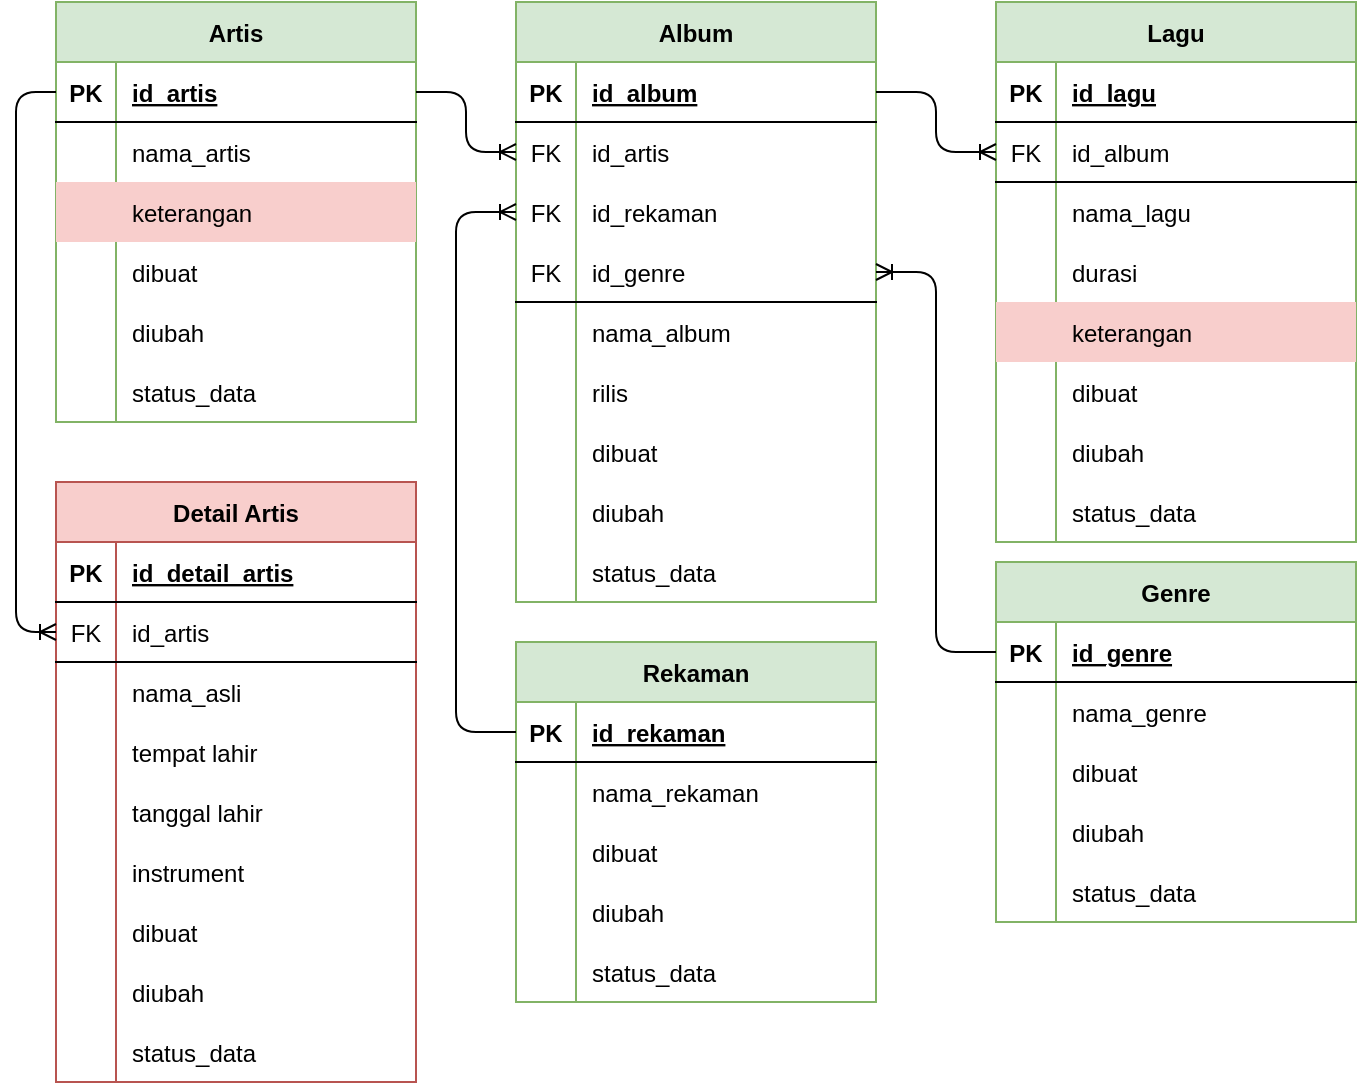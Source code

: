 <mxfile version="13.9.9" type="device"><diagram id="CPAGPZFk7XBkMc0VucuE" name="Page-1"><mxGraphModel dx="1108" dy="520" grid="1" gridSize="10" guides="1" tooltips="1" connect="1" arrows="1" fold="1" page="1" pageScale="1" pageWidth="850" pageHeight="1100" math="0" shadow="0"><root><mxCell id="0"/><mxCell id="1" parent="0"/><mxCell id="L3A6aTggCUchq2QcQcPD-1" value="Album" style="shape=table;startSize=30;container=1;collapsible=1;childLayout=tableLayout;fixedRows=1;rowLines=0;fontStyle=1;align=center;resizeLast=1;fillColor=#d5e8d4;strokeColor=#82b366;" parent="1" vertex="1"><mxGeometry x="290" y="40" width="180" height="300" as="geometry"/></mxCell><mxCell id="L3A6aTggCUchq2QcQcPD-2" value="" style="shape=partialRectangle;collapsible=0;dropTarget=0;pointerEvents=0;fillColor=none;top=0;left=0;bottom=1;right=0;points=[[0,0.5],[1,0.5]];portConstraint=eastwest;" parent="L3A6aTggCUchq2QcQcPD-1" vertex="1"><mxGeometry y="30" width="180" height="30" as="geometry"/></mxCell><mxCell id="L3A6aTggCUchq2QcQcPD-3" value="PK" style="shape=partialRectangle;connectable=0;fillColor=none;top=0;left=0;bottom=0;right=0;fontStyle=1;overflow=hidden;" parent="L3A6aTggCUchq2QcQcPD-2" vertex="1"><mxGeometry width="30" height="30" as="geometry"/></mxCell><mxCell id="L3A6aTggCUchq2QcQcPD-4" value="id_album" style="shape=partialRectangle;connectable=0;fillColor=none;top=0;left=0;bottom=0;right=0;align=left;spacingLeft=6;fontStyle=5;overflow=hidden;" parent="L3A6aTggCUchq2QcQcPD-2" vertex="1"><mxGeometry x="30" width="150" height="30" as="geometry"/></mxCell><mxCell id="L3A6aTggCUchq2QcQcPD-121" value="" style="shape=partialRectangle;collapsible=0;dropTarget=0;pointerEvents=0;fillColor=none;top=0;left=0;bottom=0;right=0;points=[[0,0.5],[1,0.5]];portConstraint=eastwest;" parent="L3A6aTggCUchq2QcQcPD-1" vertex="1"><mxGeometry y="60" width="180" height="30" as="geometry"/></mxCell><mxCell id="L3A6aTggCUchq2QcQcPD-122" value="FK" style="shape=partialRectangle;connectable=0;fillColor=none;top=0;left=0;bottom=0;right=0;fontStyle=0;overflow=hidden;" parent="L3A6aTggCUchq2QcQcPD-121" vertex="1"><mxGeometry width="30" height="30" as="geometry"/></mxCell><mxCell id="L3A6aTggCUchq2QcQcPD-123" value="id_artis" style="shape=partialRectangle;connectable=0;fillColor=none;top=0;left=0;bottom=0;right=0;align=left;spacingLeft=6;fontStyle=0;overflow=hidden;" parent="L3A6aTggCUchq2QcQcPD-121" vertex="1"><mxGeometry x="30" width="150" height="30" as="geometry"/></mxCell><mxCell id="L3A6aTggCUchq2QcQcPD-134" value="" style="shape=partialRectangle;collapsible=0;dropTarget=0;pointerEvents=0;fillColor=none;top=0;left=0;bottom=0;right=0;points=[[0,0.5],[1,0.5]];portConstraint=eastwest;" parent="L3A6aTggCUchq2QcQcPD-1" vertex="1"><mxGeometry y="90" width="180" height="30" as="geometry"/></mxCell><mxCell id="L3A6aTggCUchq2QcQcPD-135" value="FK" style="shape=partialRectangle;connectable=0;fillColor=none;top=0;left=0;bottom=0;right=0;fontStyle=0;overflow=hidden;" parent="L3A6aTggCUchq2QcQcPD-134" vertex="1"><mxGeometry width="30" height="30" as="geometry"/></mxCell><mxCell id="L3A6aTggCUchq2QcQcPD-136" value="id_rekaman" style="shape=partialRectangle;connectable=0;fillColor=none;top=0;left=0;bottom=0;right=0;align=left;spacingLeft=6;fontStyle=0;overflow=hidden;" parent="L3A6aTggCUchq2QcQcPD-134" vertex="1"><mxGeometry x="30" width="150" height="30" as="geometry"/></mxCell><mxCell id="L3A6aTggCUchq2QcQcPD-131" value="" style="shape=partialRectangle;collapsible=0;dropTarget=0;pointerEvents=0;fillColor=none;top=0;left=0;bottom=0;right=0;points=[[0,0.5],[1,0.5]];portConstraint=eastwest;" parent="L3A6aTggCUchq2QcQcPD-1" vertex="1"><mxGeometry y="120" width="180" height="30" as="geometry"/></mxCell><mxCell id="L3A6aTggCUchq2QcQcPD-132" value="FK" style="shape=partialRectangle;connectable=0;fillColor=none;top=0;left=0;bottom=1;right=0;fontStyle=0;overflow=hidden;" parent="L3A6aTggCUchq2QcQcPD-131" vertex="1"><mxGeometry width="30" height="30" as="geometry"/></mxCell><mxCell id="L3A6aTggCUchq2QcQcPD-133" value="id_genre" style="shape=partialRectangle;connectable=0;fillColor=none;top=0;left=0;bottom=1;right=0;align=left;spacingLeft=6;fontStyle=0;overflow=hidden;" parent="L3A6aTggCUchq2QcQcPD-131" vertex="1"><mxGeometry x="30" width="150" height="30" as="geometry"/></mxCell><mxCell id="L3A6aTggCUchq2QcQcPD-5" value="" style="shape=partialRectangle;collapsible=0;dropTarget=0;pointerEvents=0;fillColor=none;top=0;left=0;bottom=0;right=0;points=[[0,0.5],[1,0.5]];portConstraint=eastwest;" parent="L3A6aTggCUchq2QcQcPD-1" vertex="1"><mxGeometry y="150" width="180" height="30" as="geometry"/></mxCell><mxCell id="L3A6aTggCUchq2QcQcPD-6" value="" style="shape=partialRectangle;connectable=0;fillColor=none;top=0;left=0;bottom=0;right=0;editable=1;overflow=hidden;" parent="L3A6aTggCUchq2QcQcPD-5" vertex="1"><mxGeometry width="30" height="30" as="geometry"/></mxCell><mxCell id="L3A6aTggCUchq2QcQcPD-7" value="nama_album" style="shape=partialRectangle;connectable=0;fillColor=none;top=0;left=0;bottom=0;right=0;align=left;spacingLeft=6;overflow=hidden;" parent="L3A6aTggCUchq2QcQcPD-5" vertex="1"><mxGeometry x="30" width="150" height="30" as="geometry"/></mxCell><mxCell id="L3A6aTggCUchq2QcQcPD-8" value="" style="shape=partialRectangle;collapsible=0;dropTarget=0;pointerEvents=0;fillColor=none;top=0;left=0;bottom=0;right=0;points=[[0,0.5],[1,0.5]];portConstraint=eastwest;" parent="L3A6aTggCUchq2QcQcPD-1" vertex="1"><mxGeometry y="180" width="180" height="30" as="geometry"/></mxCell><mxCell id="L3A6aTggCUchq2QcQcPD-9" value="" style="shape=partialRectangle;connectable=0;fillColor=none;top=0;left=0;bottom=0;right=0;editable=1;overflow=hidden;" parent="L3A6aTggCUchq2QcQcPD-8" vertex="1"><mxGeometry width="30" height="30" as="geometry"/></mxCell><mxCell id="L3A6aTggCUchq2QcQcPD-10" value="rilis" style="shape=partialRectangle;connectable=0;fillColor=none;top=0;left=0;bottom=0;right=0;align=left;spacingLeft=6;overflow=hidden;" parent="L3A6aTggCUchq2QcQcPD-8" vertex="1"><mxGeometry x="30" width="150" height="30" as="geometry"/></mxCell><mxCell id="L3A6aTggCUchq2QcQcPD-140" value="" style="shape=partialRectangle;collapsible=0;dropTarget=0;pointerEvents=0;fillColor=none;top=0;left=0;bottom=0;right=0;points=[[0,0.5],[1,0.5]];portConstraint=eastwest;" parent="L3A6aTggCUchq2QcQcPD-1" vertex="1"><mxGeometry y="210" width="180" height="30" as="geometry"/></mxCell><mxCell id="L3A6aTggCUchq2QcQcPD-141" value="" style="shape=partialRectangle;connectable=0;fillColor=none;top=0;left=0;bottom=0;right=0;editable=1;overflow=hidden;" parent="L3A6aTggCUchq2QcQcPD-140" vertex="1"><mxGeometry width="30" height="30" as="geometry"/></mxCell><mxCell id="L3A6aTggCUchq2QcQcPD-142" value="dibuat" style="shape=partialRectangle;connectable=0;fillColor=none;top=0;left=0;bottom=0;right=0;align=left;spacingLeft=6;overflow=hidden;" parent="L3A6aTggCUchq2QcQcPD-140" vertex="1"><mxGeometry x="30" width="150" height="30" as="geometry"/></mxCell><mxCell id="L3A6aTggCUchq2QcQcPD-147" value="" style="shape=partialRectangle;collapsible=0;dropTarget=0;pointerEvents=0;fillColor=none;top=0;left=0;bottom=0;right=0;points=[[0,0.5],[1,0.5]];portConstraint=eastwest;" parent="L3A6aTggCUchq2QcQcPD-1" vertex="1"><mxGeometry y="240" width="180" height="30" as="geometry"/></mxCell><mxCell id="L3A6aTggCUchq2QcQcPD-148" value="" style="shape=partialRectangle;connectable=0;fillColor=none;top=0;left=0;bottom=0;right=0;editable=1;overflow=hidden;" parent="L3A6aTggCUchq2QcQcPD-147" vertex="1"><mxGeometry width="30" height="30" as="geometry"/></mxCell><mxCell id="L3A6aTggCUchq2QcQcPD-149" value="diubah" style="shape=partialRectangle;connectable=0;fillColor=none;top=0;left=0;bottom=0;right=0;align=left;spacingLeft=6;overflow=hidden;" parent="L3A6aTggCUchq2QcQcPD-147" vertex="1"><mxGeometry x="30" width="150" height="30" as="geometry"/></mxCell><mxCell id="L3A6aTggCUchq2QcQcPD-11" value="" style="shape=partialRectangle;collapsible=0;dropTarget=0;pointerEvents=0;fillColor=none;top=0;left=0;bottom=0;right=0;points=[[0,0.5],[1,0.5]];portConstraint=eastwest;" parent="L3A6aTggCUchq2QcQcPD-1" vertex="1"><mxGeometry y="270" width="180" height="30" as="geometry"/></mxCell><mxCell id="L3A6aTggCUchq2QcQcPD-12" value="" style="shape=partialRectangle;connectable=0;fillColor=none;top=0;left=0;bottom=0;right=0;editable=1;overflow=hidden;" parent="L3A6aTggCUchq2QcQcPD-11" vertex="1"><mxGeometry width="30" height="30" as="geometry"/></mxCell><mxCell id="L3A6aTggCUchq2QcQcPD-13" value="status_data" style="shape=partialRectangle;connectable=0;fillColor=none;top=0;left=0;bottom=0;right=0;align=left;spacingLeft=6;overflow=hidden;" parent="L3A6aTggCUchq2QcQcPD-11" vertex="1"><mxGeometry x="30" width="150" height="30" as="geometry"/></mxCell><mxCell id="L3A6aTggCUchq2QcQcPD-27" value="Rekaman" style="shape=table;startSize=30;container=1;collapsible=1;childLayout=tableLayout;fixedRows=1;rowLines=0;fontStyle=1;align=center;resizeLast=1;fillColor=#d5e8d4;strokeColor=#82b366;" parent="1" vertex="1"><mxGeometry x="290" y="360" width="180" height="180" as="geometry"/></mxCell><mxCell id="L3A6aTggCUchq2QcQcPD-28" value="" style="shape=partialRectangle;collapsible=0;dropTarget=0;pointerEvents=0;fillColor=none;top=0;left=0;bottom=1;right=0;points=[[0,0.5],[1,0.5]];portConstraint=eastwest;" parent="L3A6aTggCUchq2QcQcPD-27" vertex="1"><mxGeometry y="30" width="180" height="30" as="geometry"/></mxCell><mxCell id="L3A6aTggCUchq2QcQcPD-29" value="PK" style="shape=partialRectangle;connectable=0;fillColor=none;top=0;left=0;bottom=0;right=0;fontStyle=1;overflow=hidden;" parent="L3A6aTggCUchq2QcQcPD-28" vertex="1"><mxGeometry width="30" height="30" as="geometry"/></mxCell><mxCell id="L3A6aTggCUchq2QcQcPD-30" value="id_rekaman" style="shape=partialRectangle;connectable=0;fillColor=none;top=0;left=0;bottom=0;right=0;align=left;spacingLeft=6;fontStyle=5;overflow=hidden;" parent="L3A6aTggCUchq2QcQcPD-28" vertex="1"><mxGeometry x="30" width="150" height="30" as="geometry"/></mxCell><mxCell id="L3A6aTggCUchq2QcQcPD-31" value="" style="shape=partialRectangle;collapsible=0;dropTarget=0;pointerEvents=0;fillColor=none;top=0;left=0;bottom=0;right=0;points=[[0,0.5],[1,0.5]];portConstraint=eastwest;" parent="L3A6aTggCUchq2QcQcPD-27" vertex="1"><mxGeometry y="60" width="180" height="30" as="geometry"/></mxCell><mxCell id="L3A6aTggCUchq2QcQcPD-32" value="" style="shape=partialRectangle;connectable=0;fillColor=none;top=0;left=0;bottom=0;right=0;editable=1;overflow=hidden;" parent="L3A6aTggCUchq2QcQcPD-31" vertex="1"><mxGeometry width="30" height="30" as="geometry"/></mxCell><mxCell id="L3A6aTggCUchq2QcQcPD-33" value="nama_rekaman" style="shape=partialRectangle;connectable=0;fillColor=none;top=0;left=0;bottom=0;right=0;align=left;spacingLeft=6;overflow=hidden;" parent="L3A6aTggCUchq2QcQcPD-31" vertex="1"><mxGeometry x="30" width="150" height="30" as="geometry"/></mxCell><mxCell id="L3A6aTggCUchq2QcQcPD-34" value="" style="shape=partialRectangle;collapsible=0;dropTarget=0;pointerEvents=0;fillColor=none;top=0;left=0;bottom=0;right=0;points=[[0,0.5],[1,0.5]];portConstraint=eastwest;" parent="L3A6aTggCUchq2QcQcPD-27" vertex="1"><mxGeometry y="90" width="180" height="30" as="geometry"/></mxCell><mxCell id="L3A6aTggCUchq2QcQcPD-35" value="" style="shape=partialRectangle;connectable=0;fillColor=none;top=0;left=0;bottom=0;right=0;editable=1;overflow=hidden;" parent="L3A6aTggCUchq2QcQcPD-34" vertex="1"><mxGeometry width="30" height="30" as="geometry"/></mxCell><mxCell id="L3A6aTggCUchq2QcQcPD-36" value="dibuat" style="shape=partialRectangle;connectable=0;fillColor=none;top=0;left=0;bottom=0;right=0;align=left;spacingLeft=6;overflow=hidden;" parent="L3A6aTggCUchq2QcQcPD-34" vertex="1"><mxGeometry x="30" width="150" height="30" as="geometry"/></mxCell><mxCell id="L3A6aTggCUchq2QcQcPD-66" value="" style="shape=partialRectangle;collapsible=0;dropTarget=0;pointerEvents=0;fillColor=none;top=0;left=0;bottom=0;right=0;points=[[0,0.5],[1,0.5]];portConstraint=eastwest;" parent="L3A6aTggCUchq2QcQcPD-27" vertex="1"><mxGeometry y="120" width="180" height="30" as="geometry"/></mxCell><mxCell id="L3A6aTggCUchq2QcQcPD-67" value="" style="shape=partialRectangle;connectable=0;fillColor=none;top=0;left=0;bottom=0;right=0;editable=1;overflow=hidden;" parent="L3A6aTggCUchq2QcQcPD-66" vertex="1"><mxGeometry width="30" height="30" as="geometry"/></mxCell><mxCell id="L3A6aTggCUchq2QcQcPD-68" value="diubah" style="shape=partialRectangle;connectable=0;fillColor=none;top=0;left=0;bottom=0;right=0;align=left;spacingLeft=6;overflow=hidden;" parent="L3A6aTggCUchq2QcQcPD-66" vertex="1"><mxGeometry x="30" width="150" height="30" as="geometry"/></mxCell><mxCell id="L3A6aTggCUchq2QcQcPD-37" value="" style="shape=partialRectangle;collapsible=0;dropTarget=0;pointerEvents=0;fillColor=none;top=0;left=0;bottom=0;right=0;points=[[0,0.5],[1,0.5]];portConstraint=eastwest;" parent="L3A6aTggCUchq2QcQcPD-27" vertex="1"><mxGeometry y="150" width="180" height="30" as="geometry"/></mxCell><mxCell id="L3A6aTggCUchq2QcQcPD-38" value="" style="shape=partialRectangle;connectable=0;fillColor=none;top=0;left=0;bottom=0;right=0;editable=1;overflow=hidden;" parent="L3A6aTggCUchq2QcQcPD-37" vertex="1"><mxGeometry width="30" height="30" as="geometry"/></mxCell><mxCell id="L3A6aTggCUchq2QcQcPD-39" value="status_data" style="shape=partialRectangle;connectable=0;fillColor=none;top=0;left=0;bottom=0;right=0;align=left;spacingLeft=6;overflow=hidden;" parent="L3A6aTggCUchq2QcQcPD-37" vertex="1"><mxGeometry x="30" width="150" height="30" as="geometry"/></mxCell><mxCell id="L3A6aTggCUchq2QcQcPD-69" value="Lagu" style="shape=table;startSize=30;container=1;collapsible=1;childLayout=tableLayout;fixedRows=1;rowLines=0;fontStyle=1;align=center;resizeLast=1;fillColor=#d5e8d4;strokeColor=#82b366;" parent="1" vertex="1"><mxGeometry x="530" y="40" width="180" height="270" as="geometry"/></mxCell><mxCell id="L3A6aTggCUchq2QcQcPD-70" value="" style="shape=partialRectangle;collapsible=0;dropTarget=0;pointerEvents=0;fillColor=none;top=0;left=0;bottom=1;right=0;points=[[0,0.5],[1,0.5]];portConstraint=eastwest;" parent="L3A6aTggCUchq2QcQcPD-69" vertex="1"><mxGeometry y="30" width="180" height="30" as="geometry"/></mxCell><mxCell id="L3A6aTggCUchq2QcQcPD-71" value="PK" style="shape=partialRectangle;connectable=0;fillColor=none;top=0;left=0;bottom=0;right=0;fontStyle=1;overflow=hidden;" parent="L3A6aTggCUchq2QcQcPD-70" vertex="1"><mxGeometry width="30" height="30" as="geometry"/></mxCell><mxCell id="L3A6aTggCUchq2QcQcPD-72" value="id_lagu" style="shape=partialRectangle;connectable=0;fillColor=none;top=0;left=0;bottom=0;right=0;align=left;spacingLeft=6;fontStyle=5;overflow=hidden;" parent="L3A6aTggCUchq2QcQcPD-70" vertex="1"><mxGeometry x="30" width="150" height="30" as="geometry"/></mxCell><mxCell id="L3A6aTggCUchq2QcQcPD-137" value="" style="shape=partialRectangle;collapsible=0;dropTarget=0;pointerEvents=0;fillColor=none;top=0;left=0;bottom=1;right=0;points=[[0,0.5],[1,0.5]];portConstraint=eastwest;" parent="L3A6aTggCUchq2QcQcPD-69" vertex="1"><mxGeometry y="60" width="180" height="30" as="geometry"/></mxCell><mxCell id="L3A6aTggCUchq2QcQcPD-138" value="FK" style="shape=partialRectangle;connectable=0;fillColor=none;top=0;left=0;bottom=0;right=0;fontStyle=0;overflow=hidden;" parent="L3A6aTggCUchq2QcQcPD-137" vertex="1"><mxGeometry width="30" height="30" as="geometry"/></mxCell><mxCell id="L3A6aTggCUchq2QcQcPD-139" value="id_album" style="shape=partialRectangle;connectable=0;fillColor=none;top=0;left=0;bottom=0;right=0;align=left;spacingLeft=6;fontStyle=0;overflow=hidden;" parent="L3A6aTggCUchq2QcQcPD-137" vertex="1"><mxGeometry x="30" width="150" height="30" as="geometry"/></mxCell><mxCell id="L3A6aTggCUchq2QcQcPD-73" value="" style="shape=partialRectangle;collapsible=0;dropTarget=0;pointerEvents=0;fillColor=none;top=0;left=0;bottom=0;right=0;points=[[0,0.5],[1,0.5]];portConstraint=eastwest;" parent="L3A6aTggCUchq2QcQcPD-69" vertex="1"><mxGeometry y="90" width="180" height="30" as="geometry"/></mxCell><mxCell id="L3A6aTggCUchq2QcQcPD-74" value="" style="shape=partialRectangle;connectable=0;fillColor=none;top=0;left=0;bottom=0;right=0;editable=1;overflow=hidden;" parent="L3A6aTggCUchq2QcQcPD-73" vertex="1"><mxGeometry width="30" height="30" as="geometry"/></mxCell><mxCell id="L3A6aTggCUchq2QcQcPD-75" value="nama_lagu" style="shape=partialRectangle;connectable=0;fillColor=none;top=0;left=0;bottom=0;right=0;align=left;spacingLeft=6;overflow=hidden;" parent="L3A6aTggCUchq2QcQcPD-73" vertex="1"><mxGeometry x="30" width="150" height="30" as="geometry"/></mxCell><mxCell id="L3A6aTggCUchq2QcQcPD-85" value="" style="shape=partialRectangle;collapsible=0;dropTarget=0;pointerEvents=0;fillColor=none;top=0;left=0;bottom=0;right=0;points=[[0,0.5],[1,0.5]];portConstraint=eastwest;" parent="L3A6aTggCUchq2QcQcPD-69" vertex="1"><mxGeometry y="120" width="180" height="30" as="geometry"/></mxCell><mxCell id="L3A6aTggCUchq2QcQcPD-86" value="" style="shape=partialRectangle;connectable=0;fillColor=none;top=0;left=0;bottom=0;right=0;editable=1;overflow=hidden;" parent="L3A6aTggCUchq2QcQcPD-85" vertex="1"><mxGeometry width="30" height="30" as="geometry"/></mxCell><mxCell id="L3A6aTggCUchq2QcQcPD-87" value="durasi" style="shape=partialRectangle;connectable=0;fillColor=none;top=0;left=0;bottom=0;right=0;align=left;spacingLeft=6;overflow=hidden;" parent="L3A6aTggCUchq2QcQcPD-85" vertex="1"><mxGeometry x="30" width="150" height="30" as="geometry"/></mxCell><mxCell id="T6HEQa23kdVcZomO9J_u-4" value="" style="shape=partialRectangle;collapsible=0;dropTarget=0;pointerEvents=0;fillColor=#f8cecc;top=0;left=0;bottom=0;right=0;points=[[0,0.5],[1,0.5]];portConstraint=eastwest;strokeColor=#b85450;" parent="L3A6aTggCUchq2QcQcPD-69" vertex="1"><mxGeometry y="150" width="180" height="30" as="geometry"/></mxCell><mxCell id="T6HEQa23kdVcZomO9J_u-5" value="" style="shape=partialRectangle;connectable=0;fillColor=none;top=0;left=0;bottom=0;right=0;editable=1;overflow=hidden;" parent="T6HEQa23kdVcZomO9J_u-4" vertex="1"><mxGeometry width="30" height="30" as="geometry"/></mxCell><mxCell id="T6HEQa23kdVcZomO9J_u-6" value="keterangan" style="shape=partialRectangle;connectable=0;fillColor=none;top=0;left=0;bottom=0;right=0;align=left;spacingLeft=6;overflow=hidden;" parent="T6HEQa23kdVcZomO9J_u-4" vertex="1"><mxGeometry x="30" width="150" height="30" as="geometry"/></mxCell><mxCell id="L3A6aTggCUchq2QcQcPD-76" value="" style="shape=partialRectangle;collapsible=0;dropTarget=0;pointerEvents=0;fillColor=none;top=0;left=0;bottom=0;right=0;points=[[0,0.5],[1,0.5]];portConstraint=eastwest;" parent="L3A6aTggCUchq2QcQcPD-69" vertex="1"><mxGeometry y="180" width="180" height="30" as="geometry"/></mxCell><mxCell id="L3A6aTggCUchq2QcQcPD-77" value="" style="shape=partialRectangle;connectable=0;fillColor=none;top=0;left=0;bottom=0;right=0;editable=1;overflow=hidden;" parent="L3A6aTggCUchq2QcQcPD-76" vertex="1"><mxGeometry width="30" height="30" as="geometry"/></mxCell><mxCell id="L3A6aTggCUchq2QcQcPD-78" value="dibuat" style="shape=partialRectangle;connectable=0;fillColor=none;top=0;left=0;bottom=0;right=0;align=left;spacingLeft=6;overflow=hidden;" parent="L3A6aTggCUchq2QcQcPD-76" vertex="1"><mxGeometry x="30" width="150" height="30" as="geometry"/></mxCell><mxCell id="L3A6aTggCUchq2QcQcPD-79" value="" style="shape=partialRectangle;collapsible=0;dropTarget=0;pointerEvents=0;fillColor=none;top=0;left=0;bottom=0;right=0;points=[[0,0.5],[1,0.5]];portConstraint=eastwest;" parent="L3A6aTggCUchq2QcQcPD-69" vertex="1"><mxGeometry y="210" width="180" height="30" as="geometry"/></mxCell><mxCell id="L3A6aTggCUchq2QcQcPD-80" value="" style="shape=partialRectangle;connectable=0;fillColor=none;top=0;left=0;bottom=0;right=0;editable=1;overflow=hidden;" parent="L3A6aTggCUchq2QcQcPD-79" vertex="1"><mxGeometry width="30" height="30" as="geometry"/></mxCell><mxCell id="L3A6aTggCUchq2QcQcPD-81" value="diubah" style="shape=partialRectangle;connectable=0;fillColor=none;top=0;left=0;bottom=0;right=0;align=left;spacingLeft=6;overflow=hidden;" parent="L3A6aTggCUchq2QcQcPD-79" vertex="1"><mxGeometry x="30" width="150" height="30" as="geometry"/></mxCell><mxCell id="L3A6aTggCUchq2QcQcPD-82" value="" style="shape=partialRectangle;collapsible=0;dropTarget=0;pointerEvents=0;fillColor=none;top=0;left=0;bottom=0;right=0;points=[[0,0.5],[1,0.5]];portConstraint=eastwest;" parent="L3A6aTggCUchq2QcQcPD-69" vertex="1"><mxGeometry y="240" width="180" height="30" as="geometry"/></mxCell><mxCell id="L3A6aTggCUchq2QcQcPD-83" value="" style="shape=partialRectangle;connectable=0;fillColor=none;top=0;left=0;bottom=0;right=0;editable=1;overflow=hidden;" parent="L3A6aTggCUchq2QcQcPD-82" vertex="1"><mxGeometry width="30" height="30" as="geometry"/></mxCell><mxCell id="L3A6aTggCUchq2QcQcPD-84" value="status_data" style="shape=partialRectangle;connectable=0;fillColor=none;top=0;left=0;bottom=0;right=0;align=left;spacingLeft=6;overflow=hidden;" parent="L3A6aTggCUchq2QcQcPD-82" vertex="1"><mxGeometry x="30" width="150" height="30" as="geometry"/></mxCell><mxCell id="L3A6aTggCUchq2QcQcPD-88" value="Genre" style="shape=table;startSize=30;container=1;collapsible=1;childLayout=tableLayout;fixedRows=1;rowLines=0;fontStyle=1;align=center;resizeLast=1;fillColor=#d5e8d4;strokeColor=#82b366;" parent="1" vertex="1"><mxGeometry x="530" y="320" width="180" height="180" as="geometry"/></mxCell><mxCell id="L3A6aTggCUchq2QcQcPD-89" value="" style="shape=partialRectangle;collapsible=0;dropTarget=0;pointerEvents=0;fillColor=none;top=0;left=0;bottom=1;right=0;points=[[0,0.5],[1,0.5]];portConstraint=eastwest;" parent="L3A6aTggCUchq2QcQcPD-88" vertex="1"><mxGeometry y="30" width="180" height="30" as="geometry"/></mxCell><mxCell id="L3A6aTggCUchq2QcQcPD-90" value="PK" style="shape=partialRectangle;connectable=0;fillColor=none;top=0;left=0;bottom=0;right=0;fontStyle=1;overflow=hidden;" parent="L3A6aTggCUchq2QcQcPD-89" vertex="1"><mxGeometry width="30" height="30" as="geometry"/></mxCell><mxCell id="L3A6aTggCUchq2QcQcPD-91" value="id_genre" style="shape=partialRectangle;connectable=0;fillColor=none;top=0;left=0;bottom=0;right=0;align=left;spacingLeft=6;fontStyle=5;overflow=hidden;" parent="L3A6aTggCUchq2QcQcPD-89" vertex="1"><mxGeometry x="30" width="150" height="30" as="geometry"/></mxCell><mxCell id="L3A6aTggCUchq2QcQcPD-92" value="" style="shape=partialRectangle;collapsible=0;dropTarget=0;pointerEvents=0;fillColor=none;top=0;left=0;bottom=0;right=0;points=[[0,0.5],[1,0.5]];portConstraint=eastwest;" parent="L3A6aTggCUchq2QcQcPD-88" vertex="1"><mxGeometry y="60" width="180" height="30" as="geometry"/></mxCell><mxCell id="L3A6aTggCUchq2QcQcPD-93" value="" style="shape=partialRectangle;connectable=0;fillColor=none;top=0;left=0;bottom=0;right=0;editable=1;overflow=hidden;" parent="L3A6aTggCUchq2QcQcPD-92" vertex="1"><mxGeometry width="30" height="30" as="geometry"/></mxCell><mxCell id="L3A6aTggCUchq2QcQcPD-94" value="nama_genre" style="shape=partialRectangle;connectable=0;fillColor=none;top=0;left=0;bottom=0;right=0;align=left;spacingLeft=6;overflow=hidden;" parent="L3A6aTggCUchq2QcQcPD-92" vertex="1"><mxGeometry x="30" width="150" height="30" as="geometry"/></mxCell><mxCell id="L3A6aTggCUchq2QcQcPD-95" value="" style="shape=partialRectangle;collapsible=0;dropTarget=0;pointerEvents=0;fillColor=none;top=0;left=0;bottom=0;right=0;points=[[0,0.5],[1,0.5]];portConstraint=eastwest;" parent="L3A6aTggCUchq2QcQcPD-88" vertex="1"><mxGeometry y="90" width="180" height="30" as="geometry"/></mxCell><mxCell id="L3A6aTggCUchq2QcQcPD-96" value="" style="shape=partialRectangle;connectable=0;fillColor=none;top=0;left=0;bottom=0;right=0;editable=1;overflow=hidden;" parent="L3A6aTggCUchq2QcQcPD-95" vertex="1"><mxGeometry width="30" height="30" as="geometry"/></mxCell><mxCell id="L3A6aTggCUchq2QcQcPD-97" value="dibuat" style="shape=partialRectangle;connectable=0;fillColor=none;top=0;left=0;bottom=0;right=0;align=left;spacingLeft=6;overflow=hidden;" parent="L3A6aTggCUchq2QcQcPD-95" vertex="1"><mxGeometry x="30" width="150" height="30" as="geometry"/></mxCell><mxCell id="L3A6aTggCUchq2QcQcPD-98" value="" style="shape=partialRectangle;collapsible=0;dropTarget=0;pointerEvents=0;fillColor=none;top=0;left=0;bottom=0;right=0;points=[[0,0.5],[1,0.5]];portConstraint=eastwest;" parent="L3A6aTggCUchq2QcQcPD-88" vertex="1"><mxGeometry y="120" width="180" height="30" as="geometry"/></mxCell><mxCell id="L3A6aTggCUchq2QcQcPD-99" value="" style="shape=partialRectangle;connectable=0;fillColor=none;top=0;left=0;bottom=0;right=0;editable=1;overflow=hidden;" parent="L3A6aTggCUchq2QcQcPD-98" vertex="1"><mxGeometry width="30" height="30" as="geometry"/></mxCell><mxCell id="L3A6aTggCUchq2QcQcPD-100" value="diubah" style="shape=partialRectangle;connectable=0;fillColor=none;top=0;left=0;bottom=0;right=0;align=left;spacingLeft=6;overflow=hidden;" parent="L3A6aTggCUchq2QcQcPD-98" vertex="1"><mxGeometry x="30" width="150" height="30" as="geometry"/></mxCell><mxCell id="L3A6aTggCUchq2QcQcPD-101" value="" style="shape=partialRectangle;collapsible=0;dropTarget=0;pointerEvents=0;fillColor=none;top=0;left=0;bottom=0;right=0;points=[[0,0.5],[1,0.5]];portConstraint=eastwest;" parent="L3A6aTggCUchq2QcQcPD-88" vertex="1"><mxGeometry y="150" width="180" height="30" as="geometry"/></mxCell><mxCell id="L3A6aTggCUchq2QcQcPD-102" value="" style="shape=partialRectangle;connectable=0;fillColor=none;top=0;left=0;bottom=0;right=0;editable=1;overflow=hidden;" parent="L3A6aTggCUchq2QcQcPD-101" vertex="1"><mxGeometry width="30" height="30" as="geometry"/></mxCell><mxCell id="L3A6aTggCUchq2QcQcPD-103" value="status_data" style="shape=partialRectangle;connectable=0;fillColor=none;top=0;left=0;bottom=0;right=0;align=left;spacingLeft=6;overflow=hidden;" parent="L3A6aTggCUchq2QcQcPD-101" vertex="1"><mxGeometry x="30" width="150" height="30" as="geometry"/></mxCell><mxCell id="L3A6aTggCUchq2QcQcPD-105" value="Artis" style="shape=table;startSize=30;container=1;collapsible=1;childLayout=tableLayout;fixedRows=1;rowLines=0;fontStyle=1;align=center;resizeLast=1;fillColor=#d5e8d4;strokeColor=#82b366;" parent="1" vertex="1"><mxGeometry x="60" y="40" width="180" height="210" as="geometry"/></mxCell><mxCell id="L3A6aTggCUchq2QcQcPD-106" value="" style="shape=partialRectangle;collapsible=0;dropTarget=0;pointerEvents=0;fillColor=none;top=0;left=0;bottom=1;right=0;points=[[0,0.5],[1,0.5]];portConstraint=eastwest;" parent="L3A6aTggCUchq2QcQcPD-105" vertex="1"><mxGeometry y="30" width="180" height="30" as="geometry"/></mxCell><mxCell id="L3A6aTggCUchq2QcQcPD-107" value="PK" style="shape=partialRectangle;connectable=0;fillColor=none;top=0;left=0;bottom=0;right=0;fontStyle=1;overflow=hidden;" parent="L3A6aTggCUchq2QcQcPD-106" vertex="1"><mxGeometry width="30" height="30" as="geometry"/></mxCell><mxCell id="L3A6aTggCUchq2QcQcPD-108" value="id_artis" style="shape=partialRectangle;connectable=0;fillColor=none;top=0;left=0;bottom=0;right=0;align=left;spacingLeft=6;fontStyle=5;overflow=hidden;" parent="L3A6aTggCUchq2QcQcPD-106" vertex="1"><mxGeometry x="30" width="150" height="30" as="geometry"/></mxCell><mxCell id="L3A6aTggCUchq2QcQcPD-109" value="" style="shape=partialRectangle;collapsible=0;dropTarget=0;pointerEvents=0;fillColor=none;top=0;left=0;bottom=0;right=0;points=[[0,0.5],[1,0.5]];portConstraint=eastwest;" parent="L3A6aTggCUchq2QcQcPD-105" vertex="1"><mxGeometry y="60" width="180" height="30" as="geometry"/></mxCell><mxCell id="L3A6aTggCUchq2QcQcPD-110" value="" style="shape=partialRectangle;connectable=0;fillColor=none;top=0;left=0;bottom=0;right=0;editable=1;overflow=hidden;" parent="L3A6aTggCUchq2QcQcPD-109" vertex="1"><mxGeometry width="30" height="30" as="geometry"/></mxCell><mxCell id="L3A6aTggCUchq2QcQcPD-111" value="nama_artis" style="shape=partialRectangle;connectable=0;fillColor=none;top=0;left=0;bottom=0;right=0;align=left;spacingLeft=6;overflow=hidden;" parent="L3A6aTggCUchq2QcQcPD-109" vertex="1"><mxGeometry x="30" width="150" height="30" as="geometry"/></mxCell><mxCell id="T6HEQa23kdVcZomO9J_u-1" value="" style="shape=partialRectangle;collapsible=0;dropTarget=0;pointerEvents=0;fillColor=#f8cecc;top=0;left=0;bottom=0;right=0;points=[[0,0.5],[1,0.5]];portConstraint=eastwest;strokeColor=#b85450;" parent="L3A6aTggCUchq2QcQcPD-105" vertex="1"><mxGeometry y="90" width="180" height="30" as="geometry"/></mxCell><mxCell id="T6HEQa23kdVcZomO9J_u-2" value="" style="shape=partialRectangle;connectable=0;fillColor=none;top=0;left=0;bottom=0;right=0;editable=1;overflow=hidden;" parent="T6HEQa23kdVcZomO9J_u-1" vertex="1"><mxGeometry width="30" height="30" as="geometry"/></mxCell><mxCell id="T6HEQa23kdVcZomO9J_u-3" value="keterangan" style="shape=partialRectangle;connectable=0;fillColor=none;top=0;left=0;bottom=0;right=0;align=left;spacingLeft=6;overflow=hidden;" parent="T6HEQa23kdVcZomO9J_u-1" vertex="1"><mxGeometry x="30" width="150" height="30" as="geometry"/></mxCell><mxCell id="L3A6aTggCUchq2QcQcPD-112" value="" style="shape=partialRectangle;collapsible=0;dropTarget=0;pointerEvents=0;fillColor=none;top=0;left=0;bottom=0;right=0;points=[[0,0.5],[1,0.5]];portConstraint=eastwest;" parent="L3A6aTggCUchq2QcQcPD-105" vertex="1"><mxGeometry y="120" width="180" height="30" as="geometry"/></mxCell><mxCell id="L3A6aTggCUchq2QcQcPD-113" value="" style="shape=partialRectangle;connectable=0;fillColor=none;top=0;left=0;bottom=0;right=0;editable=1;overflow=hidden;" parent="L3A6aTggCUchq2QcQcPD-112" vertex="1"><mxGeometry width="30" height="30" as="geometry"/></mxCell><mxCell id="L3A6aTggCUchq2QcQcPD-114" value="dibuat" style="shape=partialRectangle;connectable=0;fillColor=none;top=0;left=0;bottom=0;right=0;align=left;spacingLeft=6;overflow=hidden;" parent="L3A6aTggCUchq2QcQcPD-112" vertex="1"><mxGeometry x="30" width="150" height="30" as="geometry"/></mxCell><mxCell id="L3A6aTggCUchq2QcQcPD-115" value="" style="shape=partialRectangle;collapsible=0;dropTarget=0;pointerEvents=0;fillColor=none;top=0;left=0;bottom=0;right=0;points=[[0,0.5],[1,0.5]];portConstraint=eastwest;" parent="L3A6aTggCUchq2QcQcPD-105" vertex="1"><mxGeometry y="150" width="180" height="30" as="geometry"/></mxCell><mxCell id="L3A6aTggCUchq2QcQcPD-116" value="" style="shape=partialRectangle;connectable=0;fillColor=none;top=0;left=0;bottom=0;right=0;editable=1;overflow=hidden;" parent="L3A6aTggCUchq2QcQcPD-115" vertex="1"><mxGeometry width="30" height="30" as="geometry"/></mxCell><mxCell id="L3A6aTggCUchq2QcQcPD-117" value="diubah" style="shape=partialRectangle;connectable=0;fillColor=none;top=0;left=0;bottom=0;right=0;align=left;spacingLeft=6;overflow=hidden;" parent="L3A6aTggCUchq2QcQcPD-115" vertex="1"><mxGeometry x="30" width="150" height="30" as="geometry"/></mxCell><mxCell id="L3A6aTggCUchq2QcQcPD-118" value="" style="shape=partialRectangle;collapsible=0;dropTarget=0;pointerEvents=0;fillColor=none;top=0;left=0;bottom=0;right=0;points=[[0,0.5],[1,0.5]];portConstraint=eastwest;" parent="L3A6aTggCUchq2QcQcPD-105" vertex="1"><mxGeometry y="180" width="180" height="30" as="geometry"/></mxCell><mxCell id="L3A6aTggCUchq2QcQcPD-119" value="" style="shape=partialRectangle;connectable=0;fillColor=none;top=0;left=0;bottom=0;right=0;editable=1;overflow=hidden;" parent="L3A6aTggCUchq2QcQcPD-118" vertex="1"><mxGeometry width="30" height="30" as="geometry"/></mxCell><mxCell id="L3A6aTggCUchq2QcQcPD-120" value="status_data" style="shape=partialRectangle;connectable=0;fillColor=none;top=0;left=0;bottom=0;right=0;align=left;spacingLeft=6;overflow=hidden;" parent="L3A6aTggCUchq2QcQcPD-118" vertex="1"><mxGeometry x="30" width="150" height="30" as="geometry"/></mxCell><mxCell id="L3A6aTggCUchq2QcQcPD-151" value="" style="edgeStyle=orthogonalEdgeStyle;fontSize=12;html=1;endArrow=ERoneToMany;exitX=1;exitY=0.5;exitDx=0;exitDy=0;entryX=0;entryY=0.5;entryDx=0;entryDy=0;" parent="1" source="L3A6aTggCUchq2QcQcPD-2" target="L3A6aTggCUchq2QcQcPD-137" edge="1"><mxGeometry width="100" height="100" relative="1" as="geometry"><mxPoint x="620" y="510" as="sourcePoint"/><mxPoint x="720" y="410" as="targetPoint"/></mxGeometry></mxCell><mxCell id="L3A6aTggCUchq2QcQcPD-152" value="" style="edgeStyle=orthogonalEdgeStyle;fontSize=12;html=1;endArrow=ERoneToMany;exitX=1;exitY=0.5;exitDx=0;exitDy=0;entryX=0;entryY=0.5;entryDx=0;entryDy=0;" parent="1" source="L3A6aTggCUchq2QcQcPD-106" target="L3A6aTggCUchq2QcQcPD-121" edge="1"><mxGeometry width="100" height="100" relative="1" as="geometry"><mxPoint x="570" y="490" as="sourcePoint"/><mxPoint x="670" y="390" as="targetPoint"/></mxGeometry></mxCell><mxCell id="T6HEQa23kdVcZomO9J_u-7" value="Detail Artis" style="shape=table;startSize=30;container=1;collapsible=1;childLayout=tableLayout;fixedRows=1;rowLines=0;fontStyle=1;align=center;resizeLast=1;fillColor=#f8cecc;strokeColor=#b85450;" parent="1" vertex="1"><mxGeometry x="60" y="280" width="180" height="300" as="geometry"/></mxCell><mxCell id="T6HEQa23kdVcZomO9J_u-8" value="" style="shape=partialRectangle;collapsible=0;dropTarget=0;pointerEvents=0;fillColor=none;top=0;left=0;bottom=1;right=0;points=[[0,0.5],[1,0.5]];portConstraint=eastwest;" parent="T6HEQa23kdVcZomO9J_u-7" vertex="1"><mxGeometry y="30" width="180" height="30" as="geometry"/></mxCell><mxCell id="T6HEQa23kdVcZomO9J_u-9" value="PK" style="shape=partialRectangle;connectable=0;fillColor=none;top=0;left=0;bottom=0;right=0;fontStyle=1;overflow=hidden;" parent="T6HEQa23kdVcZomO9J_u-8" vertex="1"><mxGeometry width="30" height="30" as="geometry"/></mxCell><mxCell id="T6HEQa23kdVcZomO9J_u-10" value="id_detail_artis" style="shape=partialRectangle;connectable=0;fillColor=none;top=0;left=0;bottom=0;right=0;align=left;spacingLeft=6;fontStyle=5;overflow=hidden;" parent="T6HEQa23kdVcZomO9J_u-8" vertex="1"><mxGeometry x="30" width="150" height="30" as="geometry"/></mxCell><mxCell id="T6HEQa23kdVcZomO9J_u-38" value="" style="shape=partialRectangle;collapsible=0;dropTarget=0;pointerEvents=0;fillColor=none;top=0;left=0;bottom=1;right=0;points=[[0,0.5],[1,0.5]];portConstraint=eastwest;" parent="T6HEQa23kdVcZomO9J_u-7" vertex="1"><mxGeometry y="60" width="180" height="30" as="geometry"/></mxCell><mxCell id="T6HEQa23kdVcZomO9J_u-39" value="FK" style="shape=partialRectangle;connectable=0;fillColor=none;top=0;left=0;bottom=0;right=0;fontStyle=0;overflow=hidden;" parent="T6HEQa23kdVcZomO9J_u-38" vertex="1"><mxGeometry width="30" height="30" as="geometry"/></mxCell><mxCell id="T6HEQa23kdVcZomO9J_u-40" value="id_artis" style="shape=partialRectangle;connectable=0;fillColor=none;top=0;left=0;bottom=0;right=0;align=left;spacingLeft=6;fontStyle=0;overflow=hidden;" parent="T6HEQa23kdVcZomO9J_u-38" vertex="1"><mxGeometry x="30" width="150" height="30" as="geometry"/></mxCell><mxCell id="T6HEQa23kdVcZomO9J_u-11" value="" style="shape=partialRectangle;collapsible=0;dropTarget=0;pointerEvents=0;fillColor=none;top=0;left=0;bottom=0;right=0;points=[[0,0.5],[1,0.5]];portConstraint=eastwest;" parent="T6HEQa23kdVcZomO9J_u-7" vertex="1"><mxGeometry y="90" width="180" height="30" as="geometry"/></mxCell><mxCell id="T6HEQa23kdVcZomO9J_u-12" value="" style="shape=partialRectangle;connectable=0;fillColor=none;top=0;left=0;bottom=0;right=0;editable=1;overflow=hidden;" parent="T6HEQa23kdVcZomO9J_u-11" vertex="1"><mxGeometry width="30" height="30" as="geometry"/></mxCell><mxCell id="T6HEQa23kdVcZomO9J_u-13" value="nama_asli" style="shape=partialRectangle;connectable=0;fillColor=none;top=0;left=0;bottom=0;right=0;align=left;spacingLeft=6;overflow=hidden;" parent="T6HEQa23kdVcZomO9J_u-11" vertex="1"><mxGeometry x="30" width="150" height="30" as="geometry"/></mxCell><mxCell id="T6HEQa23kdVcZomO9J_u-14" value="" style="shape=partialRectangle;collapsible=0;dropTarget=0;pointerEvents=0;top=0;left=0;bottom=0;right=0;points=[[0,0.5],[1,0.5]];portConstraint=eastwest;fillColor=none;" parent="T6HEQa23kdVcZomO9J_u-7" vertex="1"><mxGeometry y="120" width="180" height="30" as="geometry"/></mxCell><mxCell id="T6HEQa23kdVcZomO9J_u-15" value="" style="shape=partialRectangle;connectable=0;top=0;left=0;bottom=0;right=0;editable=1;overflow=hidden;fillColor=none;" parent="T6HEQa23kdVcZomO9J_u-14" vertex="1"><mxGeometry width="30" height="30" as="geometry"/></mxCell><mxCell id="T6HEQa23kdVcZomO9J_u-16" value="tempat lahir" style="shape=partialRectangle;connectable=0;top=0;left=0;bottom=0;right=0;align=left;spacingLeft=6;overflow=hidden;gradientColor=#ffffff;fillColor=none;" parent="T6HEQa23kdVcZomO9J_u-14" vertex="1"><mxGeometry x="30" width="150" height="30" as="geometry"/></mxCell><mxCell id="T6HEQa23kdVcZomO9J_u-30" value="" style="shape=partialRectangle;collapsible=0;dropTarget=0;pointerEvents=0;fillColor=none;top=0;left=0;bottom=0;right=0;points=[[0,0.5],[1,0.5]];portConstraint=eastwest;" parent="T6HEQa23kdVcZomO9J_u-7" vertex="1"><mxGeometry y="150" width="180" height="30" as="geometry"/></mxCell><mxCell id="T6HEQa23kdVcZomO9J_u-31" value="" style="shape=partialRectangle;connectable=0;fillColor=none;top=0;left=0;bottom=0;right=0;editable=1;overflow=hidden;" parent="T6HEQa23kdVcZomO9J_u-30" vertex="1"><mxGeometry width="30" height="30" as="geometry"/></mxCell><mxCell id="T6HEQa23kdVcZomO9J_u-32" value="tanggal lahir" style="shape=partialRectangle;connectable=0;fillColor=none;top=0;left=0;bottom=0;right=0;align=left;spacingLeft=6;overflow=hidden;" parent="T6HEQa23kdVcZomO9J_u-30" vertex="1"><mxGeometry x="30" width="150" height="30" as="geometry"/></mxCell><mxCell id="T6HEQa23kdVcZomO9J_u-17" value="" style="shape=partialRectangle;collapsible=0;dropTarget=0;pointerEvents=0;fillColor=none;top=0;left=0;bottom=0;right=0;points=[[0,0.5],[1,0.5]];portConstraint=eastwest;" parent="T6HEQa23kdVcZomO9J_u-7" vertex="1"><mxGeometry y="180" width="180" height="30" as="geometry"/></mxCell><mxCell id="T6HEQa23kdVcZomO9J_u-18" value="" style="shape=partialRectangle;connectable=0;fillColor=none;top=0;left=0;bottom=0;right=0;editable=1;overflow=hidden;" parent="T6HEQa23kdVcZomO9J_u-17" vertex="1"><mxGeometry width="30" height="30" as="geometry"/></mxCell><mxCell id="T6HEQa23kdVcZomO9J_u-19" value="instrument" style="shape=partialRectangle;connectable=0;fillColor=none;top=0;left=0;bottom=0;right=0;align=left;spacingLeft=6;overflow=hidden;" parent="T6HEQa23kdVcZomO9J_u-17" vertex="1"><mxGeometry x="30" width="150" height="30" as="geometry"/></mxCell><mxCell id="T6HEQa23kdVcZomO9J_u-35" value="" style="shape=partialRectangle;collapsible=0;dropTarget=0;pointerEvents=0;fillColor=none;top=0;left=0;bottom=0;right=0;points=[[0,0.5],[1,0.5]];portConstraint=eastwest;" parent="T6HEQa23kdVcZomO9J_u-7" vertex="1"><mxGeometry y="210" width="180" height="30" as="geometry"/></mxCell><mxCell id="T6HEQa23kdVcZomO9J_u-36" value="" style="shape=partialRectangle;connectable=0;fillColor=none;top=0;left=0;bottom=0;right=0;editable=1;overflow=hidden;" parent="T6HEQa23kdVcZomO9J_u-35" vertex="1"><mxGeometry width="30" height="30" as="geometry"/></mxCell><mxCell id="T6HEQa23kdVcZomO9J_u-37" value="dibuat" style="shape=partialRectangle;connectable=0;fillColor=none;top=0;left=0;bottom=0;right=0;align=left;spacingLeft=6;overflow=hidden;" parent="T6HEQa23kdVcZomO9J_u-35" vertex="1"><mxGeometry x="30" width="150" height="30" as="geometry"/></mxCell><mxCell id="T6HEQa23kdVcZomO9J_u-20" value="" style="shape=partialRectangle;collapsible=0;dropTarget=0;pointerEvents=0;fillColor=none;top=0;left=0;bottom=0;right=0;points=[[0,0.5],[1,0.5]];portConstraint=eastwest;" parent="T6HEQa23kdVcZomO9J_u-7" vertex="1"><mxGeometry y="240" width="180" height="30" as="geometry"/></mxCell><mxCell id="T6HEQa23kdVcZomO9J_u-21" value="" style="shape=partialRectangle;connectable=0;fillColor=none;top=0;left=0;bottom=0;right=0;editable=1;overflow=hidden;" parent="T6HEQa23kdVcZomO9J_u-20" vertex="1"><mxGeometry width="30" height="30" as="geometry"/></mxCell><mxCell id="T6HEQa23kdVcZomO9J_u-22" value="diubah" style="shape=partialRectangle;connectable=0;fillColor=none;top=0;left=0;bottom=0;right=0;align=left;spacingLeft=6;overflow=hidden;" parent="T6HEQa23kdVcZomO9J_u-20" vertex="1"><mxGeometry x="30" width="150" height="30" as="geometry"/></mxCell><mxCell id="T6HEQa23kdVcZomO9J_u-23" value="" style="shape=partialRectangle;collapsible=0;dropTarget=0;pointerEvents=0;fillColor=none;top=0;left=0;bottom=0;right=0;points=[[0,0.5],[1,0.5]];portConstraint=eastwest;" parent="T6HEQa23kdVcZomO9J_u-7" vertex="1"><mxGeometry y="270" width="180" height="30" as="geometry"/></mxCell><mxCell id="T6HEQa23kdVcZomO9J_u-24" value="" style="shape=partialRectangle;connectable=0;fillColor=none;top=0;left=0;bottom=0;right=0;editable=1;overflow=hidden;" parent="T6HEQa23kdVcZomO9J_u-23" vertex="1"><mxGeometry width="30" height="30" as="geometry"/></mxCell><mxCell id="T6HEQa23kdVcZomO9J_u-25" value="status_data" style="shape=partialRectangle;connectable=0;fillColor=none;top=0;left=0;bottom=0;right=0;align=left;spacingLeft=6;overflow=hidden;" parent="T6HEQa23kdVcZomO9J_u-23" vertex="1"><mxGeometry x="30" width="150" height="30" as="geometry"/></mxCell><mxCell id="T6HEQa23kdVcZomO9J_u-33" value="" style="edgeStyle=orthogonalEdgeStyle;fontSize=12;html=1;endArrow=ERoneToMany;exitX=0;exitY=0.5;exitDx=0;exitDy=0;entryX=1;entryY=0.5;entryDx=0;entryDy=0;" parent="1" source="L3A6aTggCUchq2QcQcPD-89" target="L3A6aTggCUchq2QcQcPD-131" edge="1"><mxGeometry width="100" height="100" relative="1" as="geometry"><mxPoint x="310" y="510" as="sourcePoint"/><mxPoint x="410" y="410" as="targetPoint"/></mxGeometry></mxCell><mxCell id="T6HEQa23kdVcZomO9J_u-34" value="" style="edgeStyle=orthogonalEdgeStyle;fontSize=12;html=1;endArrow=ERoneToMany;exitX=0;exitY=0.5;exitDx=0;exitDy=0;entryX=0;entryY=0.5;entryDx=0;entryDy=0;" parent="1" source="L3A6aTggCUchq2QcQcPD-28" target="L3A6aTggCUchq2QcQcPD-134" edge="1"><mxGeometry width="100" height="100" relative="1" as="geometry"><mxPoint x="190" y="490" as="sourcePoint"/><mxPoint x="130" y="300" as="targetPoint"/><Array as="points"><mxPoint x="260" y="405"/><mxPoint x="260" y="145"/></Array></mxGeometry></mxCell><mxCell id="T6HEQa23kdVcZomO9J_u-42" value="" style="edgeStyle=orthogonalEdgeStyle;fontSize=12;html=1;endArrow=ERoneToMany;exitX=0;exitY=0.5;exitDx=0;exitDy=0;entryX=0;entryY=0.5;entryDx=0;entryDy=0;" parent="1" source="L3A6aTggCUchq2QcQcPD-106" target="T6HEQa23kdVcZomO9J_u-38" edge="1"><mxGeometry width="100" height="100" relative="1" as="geometry"><mxPoint x="-10" y="160" as="sourcePoint"/><mxPoint x="40" y="190" as="targetPoint"/><Array as="points"><mxPoint x="40" y="85"/><mxPoint x="40" y="355"/></Array></mxGeometry></mxCell></root></mxGraphModel></diagram></mxfile>